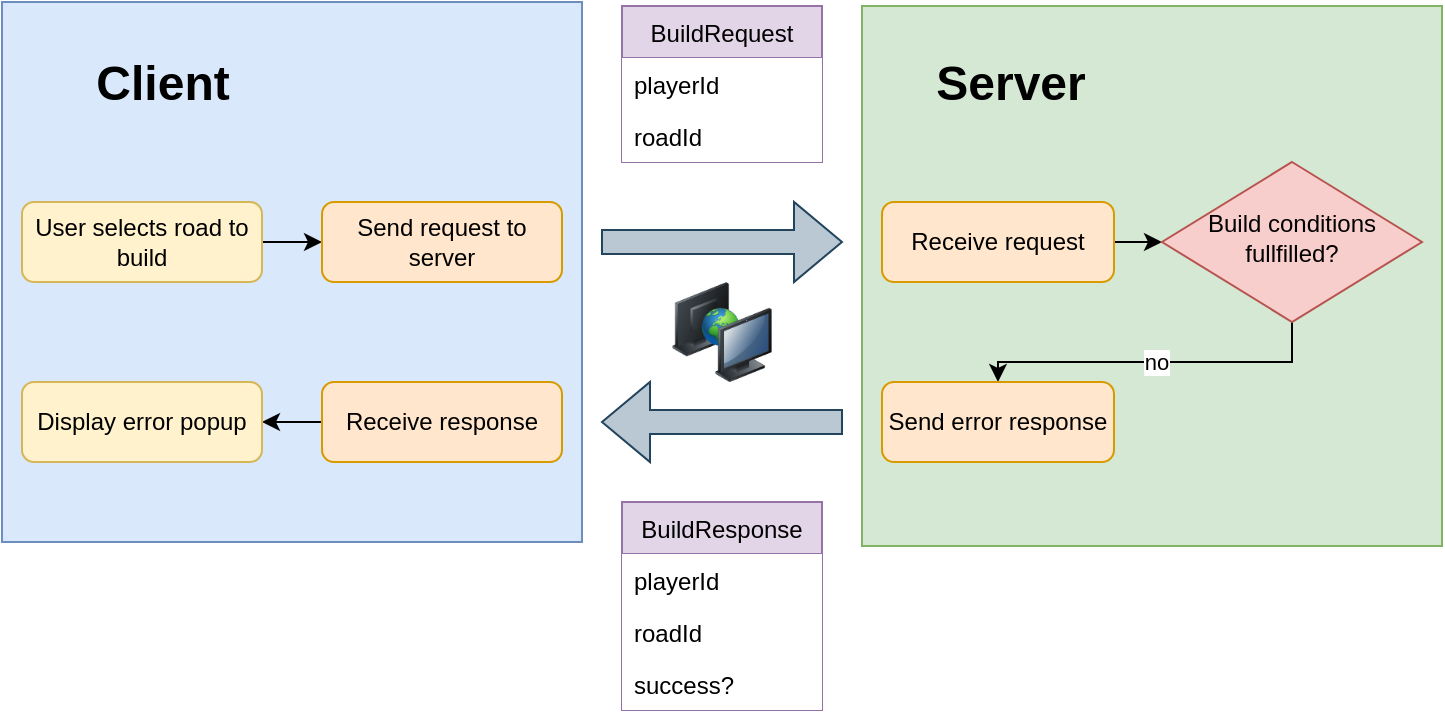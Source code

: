 <mxfile version="14.1.8" type="device"><diagram id="C5RBs43oDa-KdzZeNtuy" name="Page-1"><mxGraphModel dx="979" dy="661" grid="1" gridSize="10" guides="1" tooltips="1" connect="1" arrows="1" fold="1" page="1" pageScale="1" pageWidth="827" pageHeight="1169" math="0" shadow="0"><root><mxCell id="WIyWlLk6GJQsqaUBKTNV-0"/><mxCell id="WIyWlLk6GJQsqaUBKTNV-1" parent="WIyWlLk6GJQsqaUBKTNV-0"/><mxCell id="7OXI_ebZuGUVMR160gnX-27" value="" style="rounded=0;whiteSpace=wrap;html=1;fillColor=#d5e8d4;strokeColor=#82b366;" vertex="1" parent="WIyWlLk6GJQsqaUBKTNV-1"><mxGeometry x="484" y="82" width="290" height="270" as="geometry"/></mxCell><mxCell id="7OXI_ebZuGUVMR160gnX-0" value="" style="rounded=0;whiteSpace=wrap;html=1;fillColor=#dae8fc;strokeColor=#6c8ebf;" vertex="1" parent="WIyWlLk6GJQsqaUBKTNV-1"><mxGeometry x="54" y="80" width="290" height="270" as="geometry"/></mxCell><mxCell id="7OXI_ebZuGUVMR160gnX-7" value="" style="edgeStyle=orthogonalEdgeStyle;rounded=0;orthogonalLoop=1;jettySize=auto;html=1;" edge="1" parent="WIyWlLk6GJQsqaUBKTNV-1" source="7OXI_ebZuGUVMR160gnX-1" target="7OXI_ebZuGUVMR160gnX-2"><mxGeometry relative="1" as="geometry"/></mxCell><mxCell id="7OXI_ebZuGUVMR160gnX-1" value="User selects road to build" style="rounded=1;whiteSpace=wrap;html=1;fontSize=12;glass=0;strokeWidth=1;shadow=0;fillColor=#fff2cc;strokeColor=#d6b656;" vertex="1" parent="WIyWlLk6GJQsqaUBKTNV-1"><mxGeometry x="64" y="180" width="120" height="40" as="geometry"/></mxCell><mxCell id="7OXI_ebZuGUVMR160gnX-2" value="Send request to server" style="rounded=1;whiteSpace=wrap;html=1;fontSize=12;glass=0;strokeWidth=1;shadow=0;fillColor=#ffe6cc;strokeColor=#d79b00;" vertex="1" parent="WIyWlLk6GJQsqaUBKTNV-1"><mxGeometry x="214" y="180" width="120" height="40" as="geometry"/></mxCell><mxCell id="7OXI_ebZuGUVMR160gnX-3" value="BuildRequest" style="swimlane;fontStyle=0;childLayout=stackLayout;horizontal=1;startSize=26;fillColor=#e1d5e7;horizontalStack=0;resizeParent=1;resizeParentMax=0;resizeLast=0;collapsible=1;marginBottom=0;strokeColor=#9673a6;" vertex="1" parent="WIyWlLk6GJQsqaUBKTNV-1"><mxGeometry x="364" y="82" width="100" height="78" as="geometry"/></mxCell><mxCell id="7OXI_ebZuGUVMR160gnX-4" value="playerId" style="text;strokeColor=none;align=left;verticalAlign=top;spacingLeft=4;spacingRight=4;overflow=hidden;rotatable=0;points=[[0,0.5],[1,0.5]];portConstraint=eastwest;fillColor=#ffffff;" vertex="1" parent="7OXI_ebZuGUVMR160gnX-3"><mxGeometry y="26" width="100" height="26" as="geometry"/></mxCell><mxCell id="7OXI_ebZuGUVMR160gnX-5" value="roadId" style="text;strokeColor=none;align=left;verticalAlign=top;spacingLeft=4;spacingRight=4;overflow=hidden;rotatable=0;points=[[0,0.5],[1,0.5]];portConstraint=eastwest;fillColor=#ffffff;" vertex="1" parent="7OXI_ebZuGUVMR160gnX-3"><mxGeometry y="52" width="100" height="26" as="geometry"/></mxCell><mxCell id="7OXI_ebZuGUVMR160gnX-9" value="" style="image;html=1;image=img/lib/clip_art/computers/Network_2_128x128.png" vertex="1" parent="WIyWlLk6GJQsqaUBKTNV-1"><mxGeometry x="384" y="220" width="60" height="50" as="geometry"/></mxCell><mxCell id="7OXI_ebZuGUVMR160gnX-10" value="" style="shape=singleArrow;whiteSpace=wrap;html=1;fillColor=#bac8d3;strokeColor=#23445d;" vertex="1" parent="WIyWlLk6GJQsqaUBKTNV-1"><mxGeometry x="354" y="180" width="120" height="40" as="geometry"/></mxCell><mxCell id="7OXI_ebZuGUVMR160gnX-15" value="" style="edgeStyle=orthogonalEdgeStyle;rounded=0;orthogonalLoop=1;jettySize=auto;html=1;" edge="1" parent="WIyWlLk6GJQsqaUBKTNV-1" source="7OXI_ebZuGUVMR160gnX-11" target="7OXI_ebZuGUVMR160gnX-13"><mxGeometry relative="1" as="geometry"/></mxCell><mxCell id="7OXI_ebZuGUVMR160gnX-11" value="Receive request" style="rounded=1;whiteSpace=wrap;html=1;fontSize=12;glass=0;strokeWidth=1;shadow=0;fillColor=#ffe6cc;strokeColor=#d79b00;" vertex="1" parent="WIyWlLk6GJQsqaUBKTNV-1"><mxGeometry x="494" y="180" width="116" height="40" as="geometry"/></mxCell><mxCell id="7OXI_ebZuGUVMR160gnX-17" value="no" style="edgeStyle=orthogonalEdgeStyle;rounded=0;orthogonalLoop=1;jettySize=auto;html=1;entryX=0.5;entryY=0;entryDx=0;entryDy=0;" edge="1" parent="WIyWlLk6GJQsqaUBKTNV-1" source="7OXI_ebZuGUVMR160gnX-13" target="7OXI_ebZuGUVMR160gnX-18"><mxGeometry relative="1" as="geometry"><mxPoint x="699" y="280" as="targetPoint"/><Array as="points"><mxPoint x="699" y="260"/><mxPoint x="552" y="260"/></Array></mxGeometry></mxCell><mxCell id="7OXI_ebZuGUVMR160gnX-13" value="Build conditions fullfilled?" style="rhombus;whiteSpace=wrap;html=1;shadow=0;fontFamily=Helvetica;fontSize=12;align=center;strokeWidth=1;spacing=6;spacingTop=-4;fillColor=#f8cecc;strokeColor=#b85450;" vertex="1" parent="WIyWlLk6GJQsqaUBKTNV-1"><mxGeometry x="634" y="160" width="130" height="80" as="geometry"/></mxCell><mxCell id="7OXI_ebZuGUVMR160gnX-18" value="Send error response" style="rounded=1;whiteSpace=wrap;html=1;fontSize=12;glass=0;strokeWidth=1;shadow=0;fillColor=#ffe6cc;strokeColor=#d79b00;" vertex="1" parent="WIyWlLk6GJQsqaUBKTNV-1"><mxGeometry x="494" y="270" width="116" height="40" as="geometry"/></mxCell><mxCell id="7OXI_ebZuGUVMR160gnX-20" value="BuildResponse" style="swimlane;fontStyle=0;childLayout=stackLayout;horizontal=1;startSize=26;fillColor=#e1d5e7;horizontalStack=0;resizeParent=1;resizeParentMax=0;resizeLast=0;collapsible=1;marginBottom=0;strokeColor=#9673a6;glass=0;shadow=0;rounded=0;" vertex="1" parent="WIyWlLk6GJQsqaUBKTNV-1"><mxGeometry x="364" y="330" width="100" height="104" as="geometry"/></mxCell><mxCell id="7OXI_ebZuGUVMR160gnX-21" value="playerId" style="text;strokeColor=none;align=left;verticalAlign=top;spacingLeft=4;spacingRight=4;overflow=hidden;rotatable=0;points=[[0,0.5],[1,0.5]];portConstraint=eastwest;fillColor=#ffffff;" vertex="1" parent="7OXI_ebZuGUVMR160gnX-20"><mxGeometry y="26" width="100" height="26" as="geometry"/></mxCell><mxCell id="7OXI_ebZuGUVMR160gnX-22" value="roadId" style="text;strokeColor=none;align=left;verticalAlign=top;spacingLeft=4;spacingRight=4;overflow=hidden;rotatable=0;points=[[0,0.5],[1,0.5]];portConstraint=eastwest;fillColor=#ffffff;" vertex="1" parent="7OXI_ebZuGUVMR160gnX-20"><mxGeometry y="52" width="100" height="26" as="geometry"/></mxCell><mxCell id="7OXI_ebZuGUVMR160gnX-23" value="success?" style="text;strokeColor=none;align=left;verticalAlign=top;spacingLeft=4;spacingRight=4;overflow=hidden;rotatable=0;points=[[0,0.5],[1,0.5]];portConstraint=eastwest;fillColor=#ffffff;" vertex="1" parent="7OXI_ebZuGUVMR160gnX-20"><mxGeometry y="78" width="100" height="26" as="geometry"/></mxCell><mxCell id="7OXI_ebZuGUVMR160gnX-30" value="" style="edgeStyle=orthogonalEdgeStyle;rounded=0;orthogonalLoop=1;jettySize=auto;html=1;" edge="1" parent="WIyWlLk6GJQsqaUBKTNV-1" source="7OXI_ebZuGUVMR160gnX-24" target="7OXI_ebZuGUVMR160gnX-26"><mxGeometry relative="1" as="geometry"/></mxCell><mxCell id="7OXI_ebZuGUVMR160gnX-24" value="Receive response" style="rounded=1;whiteSpace=wrap;html=1;fontSize=12;glass=0;strokeWidth=1;shadow=0;fillColor=#ffe6cc;strokeColor=#d79b00;" vertex="1" parent="WIyWlLk6GJQsqaUBKTNV-1"><mxGeometry x="214" y="270" width="120" height="40" as="geometry"/></mxCell><mxCell id="7OXI_ebZuGUVMR160gnX-25" value="" style="shape=singleArrow;whiteSpace=wrap;html=1;direction=west;fillColor=#bac8d3;strokeColor=#23445d;" vertex="1" parent="WIyWlLk6GJQsqaUBKTNV-1"><mxGeometry x="354" y="270" width="120" height="40" as="geometry"/></mxCell><mxCell id="7OXI_ebZuGUVMR160gnX-26" value="Display error popup" style="rounded=1;whiteSpace=wrap;html=1;fontSize=12;glass=0;strokeWidth=1;shadow=0;fillColor=#fff2cc;strokeColor=#d6b656;" vertex="1" parent="WIyWlLk6GJQsqaUBKTNV-1"><mxGeometry x="64" y="270" width="120" height="40" as="geometry"/></mxCell><mxCell id="7OXI_ebZuGUVMR160gnX-28" value="Client" style="text;strokeColor=none;fillColor=none;html=1;fontSize=24;fontStyle=1;verticalAlign=middle;align=center;" vertex="1" parent="WIyWlLk6GJQsqaUBKTNV-1"><mxGeometry x="84" y="101" width="100" height="40" as="geometry"/></mxCell><mxCell id="7OXI_ebZuGUVMR160gnX-29" value="Server" style="text;strokeColor=none;fillColor=none;html=1;fontSize=24;fontStyle=1;verticalAlign=middle;align=center;" vertex="1" parent="WIyWlLk6GJQsqaUBKTNV-1"><mxGeometry x="508" y="101" width="100" height="40" as="geometry"/></mxCell></root></mxGraphModel></diagram></mxfile>